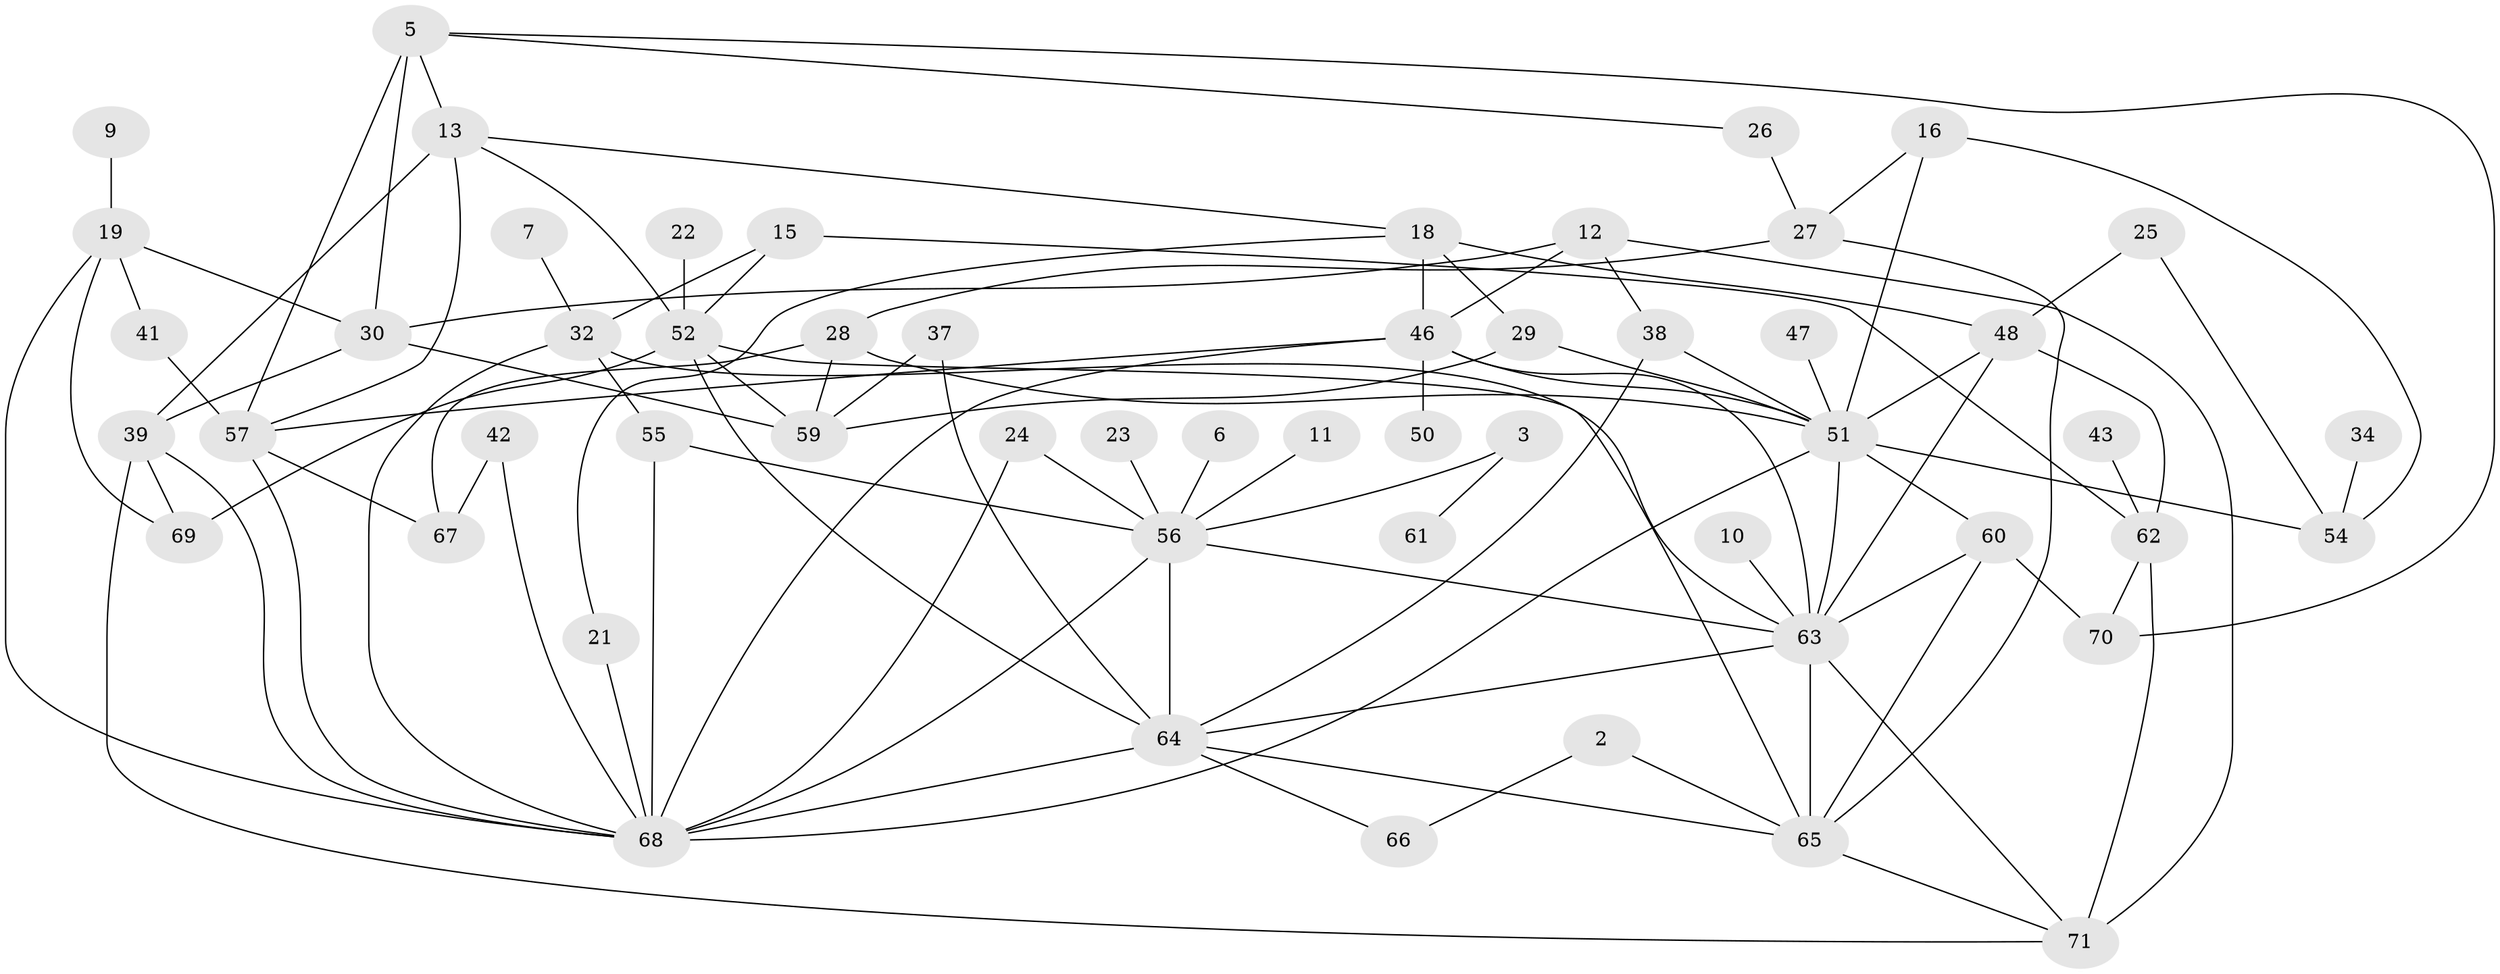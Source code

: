 // original degree distribution, {2: 0.22695035460992907, 0: 0.09929078014184398, 5: 0.0851063829787234, 4: 0.1702127659574468, 1: 0.1773049645390071, 3: 0.2127659574468085, 7: 0.0070921985815602835, 6: 0.02127659574468085}
// Generated by graph-tools (version 1.1) at 2025/25/03/09/25 03:25:16]
// undirected, 55 vertices, 104 edges
graph export_dot {
graph [start="1"]
  node [color=gray90,style=filled];
  2;
  3;
  5;
  6;
  7;
  9;
  10;
  11;
  12;
  13;
  15;
  16;
  18;
  19;
  21;
  22;
  23;
  24;
  25;
  26;
  27;
  28;
  29;
  30;
  32;
  34;
  37;
  38;
  39;
  41;
  42;
  43;
  46;
  47;
  48;
  50;
  51;
  52;
  54;
  55;
  56;
  57;
  59;
  60;
  61;
  62;
  63;
  64;
  65;
  66;
  67;
  68;
  69;
  70;
  71;
  2 -- 65 [weight=1.0];
  2 -- 66 [weight=1.0];
  3 -- 56 [weight=1.0];
  3 -- 61 [weight=1.0];
  5 -- 13 [weight=1.0];
  5 -- 26 [weight=1.0];
  5 -- 30 [weight=1.0];
  5 -- 57 [weight=2.0];
  5 -- 70 [weight=1.0];
  6 -- 56 [weight=1.0];
  7 -- 32 [weight=1.0];
  9 -- 19 [weight=1.0];
  10 -- 63 [weight=1.0];
  11 -- 56 [weight=1.0];
  12 -- 30 [weight=1.0];
  12 -- 38 [weight=1.0];
  12 -- 46 [weight=1.0];
  12 -- 71 [weight=1.0];
  13 -- 18 [weight=1.0];
  13 -- 39 [weight=1.0];
  13 -- 52 [weight=1.0];
  13 -- 57 [weight=1.0];
  15 -- 32 [weight=1.0];
  15 -- 52 [weight=1.0];
  15 -- 62 [weight=1.0];
  16 -- 27 [weight=1.0];
  16 -- 51 [weight=1.0];
  16 -- 54 [weight=1.0];
  18 -- 21 [weight=1.0];
  18 -- 29 [weight=1.0];
  18 -- 46 [weight=1.0];
  18 -- 48 [weight=1.0];
  19 -- 30 [weight=1.0];
  19 -- 41 [weight=1.0];
  19 -- 68 [weight=1.0];
  19 -- 69 [weight=1.0];
  21 -- 68 [weight=1.0];
  22 -- 52 [weight=1.0];
  23 -- 56 [weight=1.0];
  24 -- 56 [weight=1.0];
  24 -- 68 [weight=1.0];
  25 -- 48 [weight=1.0];
  25 -- 54 [weight=1.0];
  26 -- 27 [weight=1.0];
  27 -- 28 [weight=1.0];
  27 -- 65 [weight=1.0];
  28 -- 51 [weight=1.0];
  28 -- 59 [weight=1.0];
  28 -- 67 [weight=1.0];
  29 -- 51 [weight=1.0];
  29 -- 59 [weight=1.0];
  30 -- 39 [weight=1.0];
  30 -- 59 [weight=1.0];
  32 -- 55 [weight=1.0];
  32 -- 63 [weight=1.0];
  32 -- 68 [weight=1.0];
  34 -- 54 [weight=1.0];
  37 -- 59 [weight=1.0];
  37 -- 64 [weight=1.0];
  38 -- 51 [weight=1.0];
  38 -- 64 [weight=1.0];
  39 -- 68 [weight=2.0];
  39 -- 69 [weight=1.0];
  39 -- 71 [weight=1.0];
  41 -- 57 [weight=1.0];
  42 -- 67 [weight=1.0];
  42 -- 68 [weight=1.0];
  43 -- 62 [weight=1.0];
  46 -- 50 [weight=1.0];
  46 -- 51 [weight=1.0];
  46 -- 57 [weight=1.0];
  46 -- 63 [weight=1.0];
  46 -- 68 [weight=1.0];
  47 -- 51 [weight=1.0];
  48 -- 51 [weight=1.0];
  48 -- 62 [weight=1.0];
  48 -- 63 [weight=1.0];
  51 -- 54 [weight=1.0];
  51 -- 60 [weight=1.0];
  51 -- 63 [weight=1.0];
  51 -- 68 [weight=1.0];
  52 -- 59 [weight=1.0];
  52 -- 64 [weight=1.0];
  52 -- 65 [weight=1.0];
  52 -- 69 [weight=1.0];
  55 -- 56 [weight=1.0];
  55 -- 68 [weight=1.0];
  56 -- 63 [weight=1.0];
  56 -- 64 [weight=1.0];
  56 -- 68 [weight=1.0];
  57 -- 67 [weight=1.0];
  57 -- 68 [weight=1.0];
  60 -- 63 [weight=1.0];
  60 -- 65 [weight=1.0];
  60 -- 70 [weight=1.0];
  62 -- 70 [weight=2.0];
  62 -- 71 [weight=2.0];
  63 -- 64 [weight=1.0];
  63 -- 65 [weight=1.0];
  63 -- 71 [weight=1.0];
  64 -- 65 [weight=1.0];
  64 -- 66 [weight=1.0];
  64 -- 68 [weight=2.0];
  65 -- 71 [weight=1.0];
}
